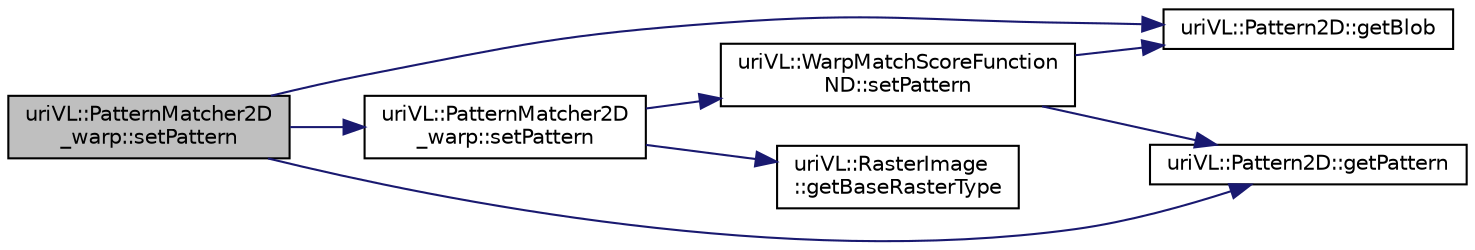 digraph "uriVL::PatternMatcher2D_warp::setPattern"
{
  edge [fontname="Helvetica",fontsize="10",labelfontname="Helvetica",labelfontsize="10"];
  node [fontname="Helvetica",fontsize="10",shape=record];
  rankdir="LR";
  Node1 [label="uriVL::PatternMatcher2D\l_warp::setPattern",height=0.2,width=0.4,color="black", fillcolor="grey75", style="filled", fontcolor="black"];
  Node1 -> Node2 [color="midnightblue",fontsize="10",style="solid",fontname="Helvetica"];
  Node2 [label="uriVL::Pattern2D::getBlob",height=0.2,width=0.4,color="black", fillcolor="white", style="filled",URL="$classuriVL_1_1Pattern2D.html#a5112f133a39e81cc645749b2828f90d3",tooltip="Returns a reference to the pattern&#39;s blob data. "];
  Node1 -> Node3 [color="midnightblue",fontsize="10",style="solid",fontname="Helvetica"];
  Node3 [label="uriVL::Pattern2D::getPattern",height=0.2,width=0.4,color="black", fillcolor="white", style="filled",URL="$classuriVL_1_1Pattern2D.html#a5003d216d0f8b9994037678ea3e82ea1",tooltip="Returns a reference to the pattern&#39;s pixel data. "];
  Node1 -> Node4 [color="midnightblue",fontsize="10",style="solid",fontname="Helvetica"];
  Node4 [label="uriVL::PatternMatcher2D\l_warp::setPattern",height=0.2,width=0.4,color="black", fillcolor="white", style="filled",URL="$classuriVL_1_1PatternMatcher2D__warp.html#a8d3985c620c118eb461124841e28f3ac",tooltip="Called to define the pattern used for subsequent covariance calculations. "];
  Node4 -> Node5 [color="midnightblue",fontsize="10",style="solid",fontname="Helvetica"];
  Node5 [label="uriVL::RasterImage\l::getBaseRasterType",height=0.2,width=0.4,color="black", fillcolor="white", style="filled",URL="$classuriVL_1_1RasterImage.html#a68815937f6a787e4541a33b108198baf",tooltip="Returns the image&#39;s base raster type. "];
  Node4 -> Node6 [color="midnightblue",fontsize="10",style="solid",fontname="Helvetica"];
  Node6 [label="uriVL::WarpMatchScoreFunction\lND::setPattern",height=0.2,width=0.4,color="black", fillcolor="white", style="filled",URL="$classuriVL_1_1WarpMatchScoreFunctionND.html#a278d22845b57c6817d9af2c4ccd8d54e",tooltip="Called to define the pattern used for subsequent matching score calculations. "];
  Node6 -> Node3 [color="midnightblue",fontsize="10",style="solid",fontname="Helvetica"];
  Node6 -> Node2 [color="midnightblue",fontsize="10",style="solid",fontname="Helvetica"];
}
